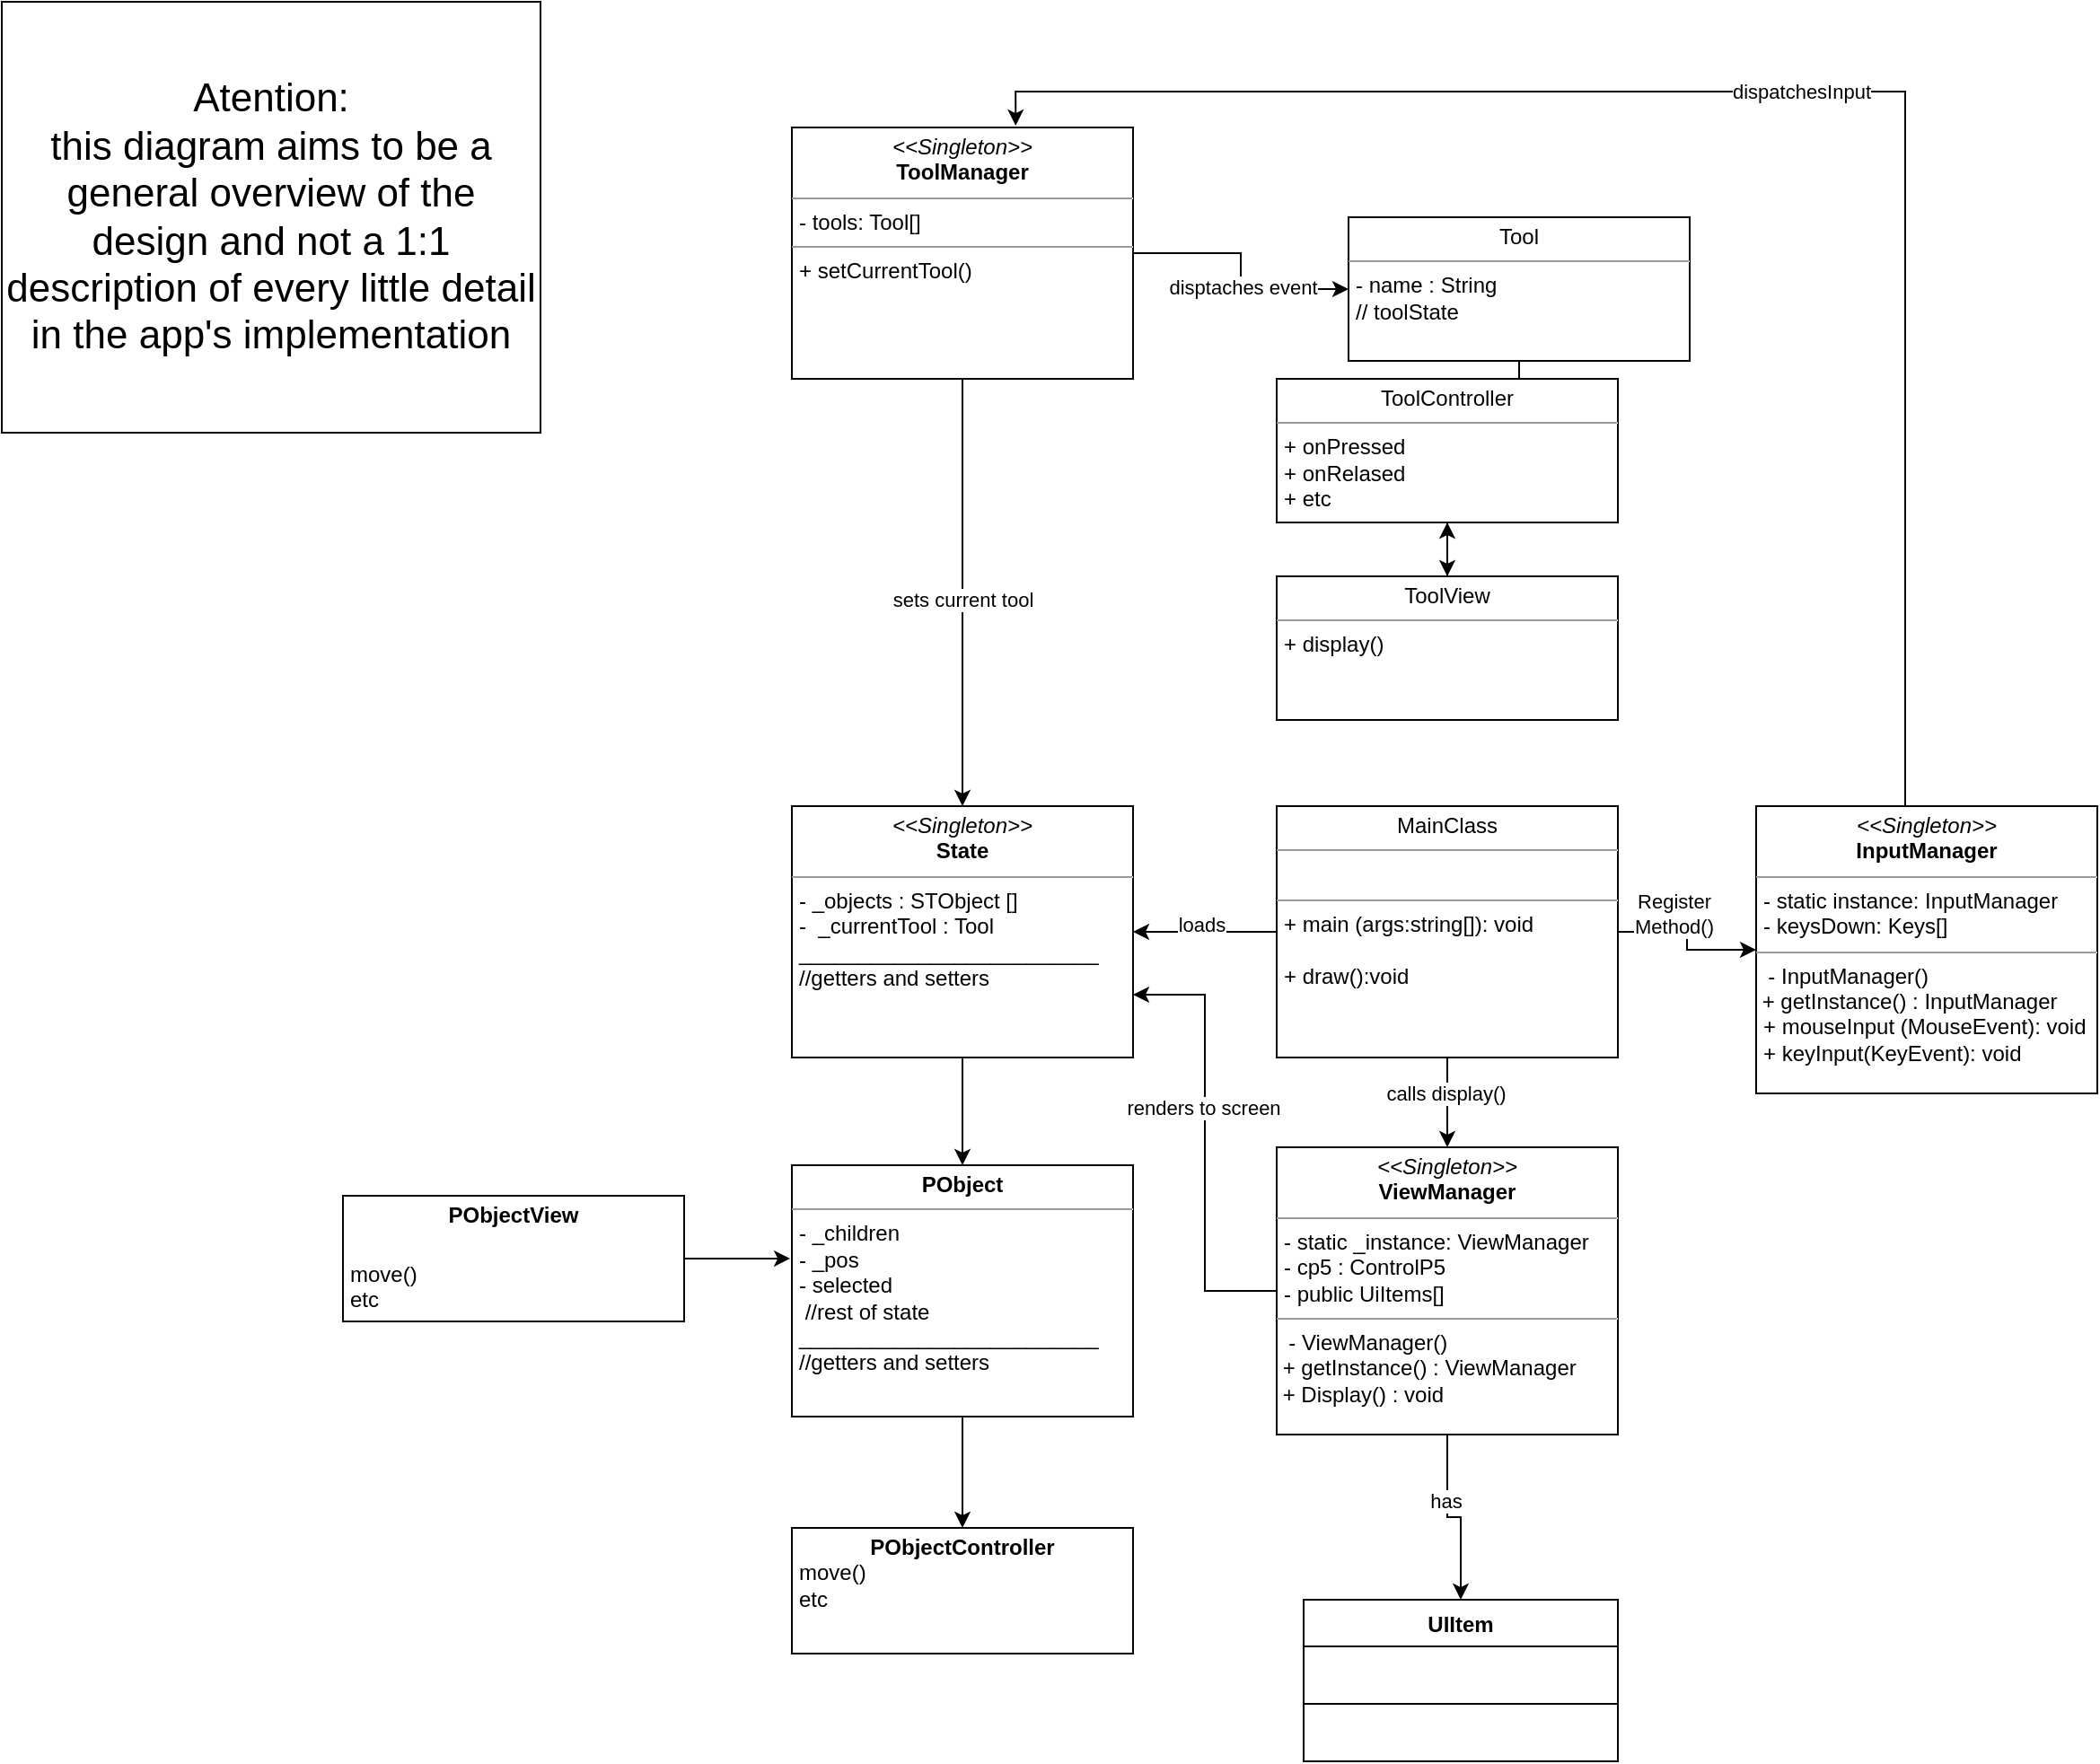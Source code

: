 <mxfile version="21.3.2" type="github">
  <diagram name="Page-1" id="JgMWubzXlVjkS9HLqeEj">
    <mxGraphModel dx="2601" dy="2235" grid="1" gridSize="10" guides="1" tooltips="1" connect="1" arrows="1" fold="1" page="1" pageScale="1" pageWidth="827" pageHeight="1169" math="0" shadow="0">
      <root>
        <mxCell id="0" />
        <mxCell id="1" parent="0" />
        <mxCell id="kPr0rMO6ocW47x7S4vi6-56" value="dispatchesInput" style="edgeStyle=orthogonalEdgeStyle;rounded=0;orthogonalLoop=1;jettySize=auto;html=1;entryX=0.656;entryY=-0.007;entryDx=0;entryDy=0;entryPerimeter=0;" edge="1" parent="1" source="kPr0rMO6ocW47x7S4vi6-5" target="kPr0rMO6ocW47x7S4vi6-39">
          <mxGeometry relative="1" as="geometry">
            <Array as="points">
              <mxPoint x="720" y="-30" />
              <mxPoint x="225" y="-30" />
            </Array>
          </mxGeometry>
        </mxCell>
        <mxCell id="kPr0rMO6ocW47x7S4vi6-5" value="&lt;p style=&quot;margin:0px;margin-top:4px;text-align:center;&quot;&gt;&lt;i&gt;&amp;lt;&amp;lt;Singleton&amp;gt;&amp;gt;&lt;/i&gt;&lt;br&gt;&lt;b&gt;InputManager&lt;/b&gt;&lt;/p&gt;&lt;hr size=&quot;1&quot;&gt;&lt;p style=&quot;margin:0px;margin-left:4px;&quot;&gt;- static instance: InputManager&lt;br&gt;- keysDown: Keys[]&lt;/p&gt;&lt;hr size=&quot;1&quot;&gt;&amp;nbsp; - InputManager()&lt;br&gt;&amp;nbsp;+ getInstance() : InputManager&lt;br&gt;&lt;p style=&quot;margin:0px;margin-left:4px;&quot;&gt;+ mouseInput (MouseEvent): void&lt;br&gt;+ keyInput(KeyEvent): void&lt;/p&gt;" style="verticalAlign=top;align=left;overflow=fill;fontSize=12;fontFamily=Helvetica;html=1;whiteSpace=wrap;" vertex="1" parent="1">
          <mxGeometry x="637" y="368" width="190" height="160" as="geometry" />
        </mxCell>
        <mxCell id="kPr0rMO6ocW47x7S4vi6-11" style="edgeStyle=orthogonalEdgeStyle;rounded=0;orthogonalLoop=1;jettySize=auto;html=1;" edge="1" parent="1" source="kPr0rMO6ocW47x7S4vi6-10" target="kPr0rMO6ocW47x7S4vi6-5">
          <mxGeometry relative="1" as="geometry" />
        </mxCell>
        <mxCell id="kPr0rMO6ocW47x7S4vi6-12" value="Register&lt;br&gt;Method()" style="edgeLabel;html=1;align=center;verticalAlign=middle;resizable=0;points=[];" vertex="1" connectable="0" parent="kPr0rMO6ocW47x7S4vi6-11">
          <mxGeometry x="0.275" y="2" relative="1" as="geometry">
            <mxPoint x="-15" y="-18" as="offset" />
          </mxGeometry>
        </mxCell>
        <mxCell id="kPr0rMO6ocW47x7S4vi6-14" style="edgeStyle=orthogonalEdgeStyle;rounded=0;orthogonalLoop=1;jettySize=auto;html=1;" edge="1" parent="1" source="kPr0rMO6ocW47x7S4vi6-10" target="kPr0rMO6ocW47x7S4vi6-13">
          <mxGeometry relative="1" as="geometry" />
        </mxCell>
        <mxCell id="kPr0rMO6ocW47x7S4vi6-15" value="calls display()" style="edgeLabel;html=1;align=center;verticalAlign=middle;resizable=0;points=[];" vertex="1" connectable="0" parent="kPr0rMO6ocW47x7S4vi6-14">
          <mxGeometry x="-0.2" y="-1" relative="1" as="geometry">
            <mxPoint as="offset" />
          </mxGeometry>
        </mxCell>
        <mxCell id="kPr0rMO6ocW47x7S4vi6-37" style="edgeStyle=orthogonalEdgeStyle;rounded=0;orthogonalLoop=1;jettySize=auto;html=1;entryX=1;entryY=0.5;entryDx=0;entryDy=0;" edge="1" parent="1" source="kPr0rMO6ocW47x7S4vi6-10" target="kPr0rMO6ocW47x7S4vi6-33">
          <mxGeometry relative="1" as="geometry" />
        </mxCell>
        <mxCell id="kPr0rMO6ocW47x7S4vi6-38" value="loads" style="edgeLabel;html=1;align=center;verticalAlign=middle;resizable=0;points=[];" vertex="1" connectable="0" parent="kPr0rMO6ocW47x7S4vi6-37">
          <mxGeometry x="0.064" y="-4" relative="1" as="geometry">
            <mxPoint as="offset" />
          </mxGeometry>
        </mxCell>
        <mxCell id="kPr0rMO6ocW47x7S4vi6-10" value="&lt;p style=&quot;margin:0px;margin-top:4px;text-align:center;&quot;&gt;MainClass&lt;/p&gt;&lt;hr size=&quot;1&quot;&gt;&lt;p style=&quot;margin:0px;margin-left:4px;&quot;&gt;&lt;br&gt;&lt;/p&gt;&lt;hr size=&quot;1&quot;&gt;&lt;p style=&quot;margin:0px;margin-left:4px;&quot;&gt;+ main (args:string[]): void&lt;br&gt;&lt;br&gt;&lt;/p&gt;&lt;p style=&quot;margin:0px;margin-left:4px;&quot;&gt;+ draw():void&lt;/p&gt;" style="verticalAlign=top;align=left;overflow=fill;fontSize=12;fontFamily=Helvetica;html=1;whiteSpace=wrap;" vertex="1" parent="1">
          <mxGeometry x="370" y="368" width="190" height="140" as="geometry" />
        </mxCell>
        <mxCell id="kPr0rMO6ocW47x7S4vi6-24" style="edgeStyle=orthogonalEdgeStyle;rounded=0;orthogonalLoop=1;jettySize=auto;html=1;" edge="1" parent="1" source="kPr0rMO6ocW47x7S4vi6-13" target="kPr0rMO6ocW47x7S4vi6-20">
          <mxGeometry relative="1" as="geometry" />
        </mxCell>
        <mxCell id="kPr0rMO6ocW47x7S4vi6-26" value="has" style="edgeLabel;html=1;align=center;verticalAlign=middle;resizable=0;points=[];" vertex="1" connectable="0" parent="kPr0rMO6ocW47x7S4vi6-24">
          <mxGeometry x="-0.271" y="-1" relative="1" as="geometry">
            <mxPoint as="offset" />
          </mxGeometry>
        </mxCell>
        <mxCell id="kPr0rMO6ocW47x7S4vi6-70" style="edgeStyle=orthogonalEdgeStyle;rounded=0;orthogonalLoop=1;jettySize=auto;html=1;entryX=1;entryY=0.75;entryDx=0;entryDy=0;" edge="1" parent="1" source="kPr0rMO6ocW47x7S4vi6-13" target="kPr0rMO6ocW47x7S4vi6-33">
          <mxGeometry relative="1" as="geometry" />
        </mxCell>
        <mxCell id="kPr0rMO6ocW47x7S4vi6-71" value="renders to screen" style="edgeLabel;html=1;align=center;verticalAlign=middle;resizable=0;points=[];" vertex="1" connectable="0" parent="kPr0rMO6ocW47x7S4vi6-70">
          <mxGeometry x="0.173" y="1" relative="1" as="geometry">
            <mxPoint y="1" as="offset" />
          </mxGeometry>
        </mxCell>
        <mxCell id="kPr0rMO6ocW47x7S4vi6-13" value="&lt;p style=&quot;margin:0px;margin-top:4px;text-align:center;&quot;&gt;&lt;i&gt;&amp;lt;&amp;lt;Singleton&amp;gt;&amp;gt;&lt;/i&gt;&lt;br&gt;&lt;b&gt;ViewManager&lt;/b&gt;&lt;/p&gt;&lt;hr size=&quot;1&quot;&gt;&lt;p style=&quot;margin:0px;margin-left:4px;&quot;&gt;- static _instance: ViewManager&lt;/p&gt;&lt;p style=&quot;margin:0px;margin-left:4px;&quot;&gt;- cp5 : ControlP5&amp;nbsp;&lt;br&gt;- public UiItems[]&lt;/p&gt;&lt;hr size=&quot;1&quot;&gt;&amp;nbsp; - ViewManager()&lt;br&gt;&amp;nbsp;+ getInstance() : ViewManager&lt;br&gt;&lt;span style=&quot;background-color: initial;&quot;&gt;&amp;nbsp;+ Display() : void&amp;nbsp;&lt;/span&gt;" style="verticalAlign=top;align=left;overflow=fill;fontSize=12;fontFamily=Helvetica;html=1;whiteSpace=wrap;" vertex="1" parent="1">
          <mxGeometry x="370" y="558" width="190" height="160" as="geometry" />
        </mxCell>
        <mxCell id="kPr0rMO6ocW47x7S4vi6-20" value="UIItem" style="swimlane;fontStyle=1;align=center;verticalAlign=top;childLayout=stackLayout;horizontal=1;startSize=26;horizontalStack=0;resizeParent=1;resizeParentMax=0;resizeLast=0;collapsible=1;marginBottom=0;whiteSpace=wrap;html=1;" vertex="1" parent="1">
          <mxGeometry x="385" y="810" width="175" height="90" as="geometry" />
        </mxCell>
        <mxCell id="kPr0rMO6ocW47x7S4vi6-22" value="" style="line;strokeWidth=1;fillColor=none;align=left;verticalAlign=middle;spacingTop=-1;spacingLeft=3;spacingRight=3;rotatable=0;labelPosition=right;points=[];portConstraint=eastwest;strokeColor=inherit;" vertex="1" parent="kPr0rMO6ocW47x7S4vi6-20">
          <mxGeometry y="26" width="175" height="64" as="geometry" />
        </mxCell>
        <mxCell id="kPr0rMO6ocW47x7S4vi6-62" style="edgeStyle=orthogonalEdgeStyle;rounded=0;orthogonalLoop=1;jettySize=auto;html=1;" edge="1" parent="1" source="kPr0rMO6ocW47x7S4vi6-33" target="kPr0rMO6ocW47x7S4vi6-58">
          <mxGeometry relative="1" as="geometry" />
        </mxCell>
        <mxCell id="kPr0rMO6ocW47x7S4vi6-33" value="&lt;p style=&quot;margin:0px;margin-top:4px;text-align:center;&quot;&gt;&lt;i&gt;&amp;lt;&amp;lt;Singleton&amp;gt;&amp;gt;&lt;/i&gt;&lt;br&gt;&lt;b&gt;State&lt;/b&gt;&lt;/p&gt;&lt;hr size=&quot;1&quot;&gt;&lt;p style=&quot;margin:0px;margin-left:4px;&quot;&gt;- _objects : ST&lt;span style=&quot;background-color: initial;&quot;&gt;Object []&lt;/span&gt;&lt;/p&gt;&lt;p style=&quot;margin:0px;margin-left:4px;&quot;&gt;&lt;/p&gt;&lt;p style=&quot;margin:0px;margin-left:4px;&quot;&gt;-&amp;nbsp; _currentTool : Tool&lt;/p&gt;&lt;p style=&quot;margin:0px;margin-left:4px;&quot;&gt;_________________________&lt;/p&gt;&lt;p style=&quot;margin:0px;margin-left:4px;&quot;&gt;//getters and setters&lt;/p&gt;" style="verticalAlign=top;align=left;overflow=fill;fontSize=12;fontFamily=Helvetica;html=1;whiteSpace=wrap;" vertex="1" parent="1">
          <mxGeometry x="100" y="368" width="190" height="140" as="geometry" />
        </mxCell>
        <mxCell id="kPr0rMO6ocW47x7S4vi6-40" value="sets current tool&lt;br&gt;" style="edgeStyle=orthogonalEdgeStyle;rounded=0;orthogonalLoop=1;jettySize=auto;html=1;" edge="1" parent="1" source="kPr0rMO6ocW47x7S4vi6-39" target="kPr0rMO6ocW47x7S4vi6-33">
          <mxGeometry x="0.029" relative="1" as="geometry">
            <mxPoint as="offset" />
          </mxGeometry>
        </mxCell>
        <mxCell id="kPr0rMO6ocW47x7S4vi6-47" style="edgeStyle=orthogonalEdgeStyle;rounded=0;orthogonalLoop=1;jettySize=auto;html=1;entryX=0;entryY=0.5;entryDx=0;entryDy=0;" edge="1" parent="1" source="kPr0rMO6ocW47x7S4vi6-39" target="kPr0rMO6ocW47x7S4vi6-48">
          <mxGeometry relative="1" as="geometry">
            <mxPoint x="385" y="59" as="targetPoint" />
          </mxGeometry>
        </mxCell>
        <mxCell id="kPr0rMO6ocW47x7S4vi6-75" value="disptaches event&lt;br&gt;" style="edgeLabel;html=1;align=center;verticalAlign=middle;resizable=0;points=[];" vertex="1" connectable="0" parent="kPr0rMO6ocW47x7S4vi6-47">
          <mxGeometry x="0.154" y="1" relative="1" as="geometry">
            <mxPoint as="offset" />
          </mxGeometry>
        </mxCell>
        <mxCell id="kPr0rMO6ocW47x7S4vi6-39" value="&lt;p style=&quot;margin:0px;margin-top:4px;text-align:center;&quot;&gt;&lt;i&gt;&amp;lt;&amp;lt;Singleton&amp;gt;&amp;gt;&lt;/i&gt;&lt;br&gt;&lt;b&gt;ToolManager&lt;/b&gt;&lt;/p&gt;&lt;hr size=&quot;1&quot;&gt;&lt;p style=&quot;margin:0px;margin-left:4px;&quot;&gt;- tools: Tool[]&lt;br&gt;&lt;/p&gt;&lt;hr size=&quot;1&quot;&gt;&lt;p style=&quot;margin:0px;margin-left:4px;&quot;&gt;+ setCurrentTool()&lt;br&gt;&lt;/p&gt;&lt;p style=&quot;margin:0px;margin-left:4px;&quot;&gt;&lt;br&gt;&lt;/p&gt;" style="verticalAlign=top;align=left;overflow=fill;fontSize=12;fontFamily=Helvetica;html=1;whiteSpace=wrap;" vertex="1" parent="1">
          <mxGeometry x="100" y="-10" width="190" height="140" as="geometry" />
        </mxCell>
        <mxCell id="kPr0rMO6ocW47x7S4vi6-50" style="edgeStyle=orthogonalEdgeStyle;rounded=0;orthogonalLoop=1;jettySize=auto;html=1;" edge="1" parent="1" source="kPr0rMO6ocW47x7S4vi6-48" target="kPr0rMO6ocW47x7S4vi6-49">
          <mxGeometry relative="1" as="geometry" />
        </mxCell>
        <mxCell id="kPr0rMO6ocW47x7S4vi6-48" value="&lt;p style=&quot;margin:0px;margin-top:4px;text-align:center;&quot;&gt;Tool&lt;/p&gt;&lt;hr size=&quot;1&quot;&gt;&lt;p style=&quot;margin:0px;margin-left:4px;&quot;&gt;- name : String&lt;/p&gt;&lt;p style=&quot;margin:0px;margin-left:4px;&quot;&gt;// toolState&lt;/p&gt;&lt;p style=&quot;margin:0px;margin-left:4px;&quot;&gt;&lt;br&gt;&lt;/p&gt;" style="verticalAlign=top;align=left;overflow=fill;fontSize=12;fontFamily=Helvetica;html=1;whiteSpace=wrap;" vertex="1" parent="1">
          <mxGeometry x="410" y="40" width="190" height="80" as="geometry" />
        </mxCell>
        <mxCell id="kPr0rMO6ocW47x7S4vi6-54" style="edgeStyle=orthogonalEdgeStyle;rounded=0;orthogonalLoop=1;jettySize=auto;html=1;" edge="1" parent="1" source="kPr0rMO6ocW47x7S4vi6-49" target="kPr0rMO6ocW47x7S4vi6-53">
          <mxGeometry relative="1" as="geometry" />
        </mxCell>
        <mxCell id="kPr0rMO6ocW47x7S4vi6-49" value="&lt;p style=&quot;margin:0px;margin-top:4px;text-align:center;&quot;&gt;ToolController&lt;/p&gt;&lt;hr size=&quot;1&quot;&gt;&lt;p style=&quot;margin:0px;margin-left:4px;&quot;&gt;+ onPressed&lt;/p&gt;&lt;p style=&quot;margin:0px;margin-left:4px;&quot;&gt;+ onRelased&lt;/p&gt;&lt;p style=&quot;margin:0px;margin-left:4px;&quot;&gt;+ etc&lt;/p&gt;" style="verticalAlign=top;align=left;overflow=fill;fontSize=12;fontFamily=Helvetica;html=1;whiteSpace=wrap;" vertex="1" parent="1">
          <mxGeometry x="370" y="130" width="190" height="80" as="geometry" />
        </mxCell>
        <mxCell id="kPr0rMO6ocW47x7S4vi6-55" style="edgeStyle=orthogonalEdgeStyle;rounded=0;orthogonalLoop=1;jettySize=auto;html=1;" edge="1" parent="1" source="kPr0rMO6ocW47x7S4vi6-53" target="kPr0rMO6ocW47x7S4vi6-49">
          <mxGeometry relative="1" as="geometry" />
        </mxCell>
        <mxCell id="kPr0rMO6ocW47x7S4vi6-53" value="&lt;p style=&quot;margin:0px;margin-top:4px;text-align:center;&quot;&gt;ToolView&lt;/p&gt;&lt;hr size=&quot;1&quot;&gt;&lt;p style=&quot;margin:0px;margin-left:4px;&quot;&gt;+ display()&lt;/p&gt;" style="verticalAlign=top;align=left;overflow=fill;fontSize=12;fontFamily=Helvetica;html=1;whiteSpace=wrap;" vertex="1" parent="1">
          <mxGeometry x="370" y="240" width="190" height="80" as="geometry" />
        </mxCell>
        <mxCell id="kPr0rMO6ocW47x7S4vi6-67" value="" style="edgeStyle=orthogonalEdgeStyle;rounded=0;orthogonalLoop=1;jettySize=auto;html=1;" edge="1" parent="1" source="kPr0rMO6ocW47x7S4vi6-58" target="kPr0rMO6ocW47x7S4vi6-59">
          <mxGeometry relative="1" as="geometry" />
        </mxCell>
        <mxCell id="kPr0rMO6ocW47x7S4vi6-58" value="&lt;p style=&quot;margin:0px;margin-top:4px;text-align:center;&quot;&gt;&lt;b&gt;PObject&lt;/b&gt;&lt;/p&gt;&lt;hr size=&quot;1&quot;&gt;&lt;p style=&quot;margin:0px;margin-left:4px;&quot;&gt;- _children&lt;/p&gt;&lt;p style=&quot;margin:0px;margin-left:4px;&quot;&gt;&lt;/p&gt;&lt;p style=&quot;margin:0px;margin-left:4px;&quot;&gt;- _pos&lt;/p&gt;&lt;p style=&quot;margin:0px;margin-left:4px;&quot;&gt;- selected&lt;/p&gt;&lt;p style=&quot;margin:0px;margin-left:4px;&quot;&gt;&amp;nbsp;//rest of state&lt;/p&gt;&lt;p style=&quot;margin:0px;margin-left:4px;&quot;&gt;_________________________&lt;/p&gt;&lt;p style=&quot;margin:0px;margin-left:4px;&quot;&gt;//getters and setters&lt;/p&gt;" style="verticalAlign=top;align=left;overflow=fill;fontSize=12;fontFamily=Helvetica;html=1;whiteSpace=wrap;" vertex="1" parent="1">
          <mxGeometry x="100" y="568" width="190" height="140" as="geometry" />
        </mxCell>
        <mxCell id="kPr0rMO6ocW47x7S4vi6-59" value="&lt;p style=&quot;margin:0px;margin-top:4px;text-align:center;&quot;&gt;&lt;b&gt;PObjectController&lt;/b&gt;&lt;/p&gt;&lt;p style=&quot;margin:0px;margin-left:4px;&quot;&gt;move()&lt;/p&gt;&lt;p style=&quot;margin:0px;margin-left:4px;&quot;&gt;etc&lt;/p&gt;" style="verticalAlign=top;align=left;overflow=fill;fontSize=12;fontFamily=Helvetica;html=1;whiteSpace=wrap;" vertex="1" parent="1">
          <mxGeometry x="100" y="770" width="190" height="70" as="geometry" />
        </mxCell>
        <mxCell id="kPr0rMO6ocW47x7S4vi6-72" style="edgeStyle=orthogonalEdgeStyle;rounded=0;orthogonalLoop=1;jettySize=auto;html=1;entryX=-0.005;entryY=0.371;entryDx=0;entryDy=0;entryPerimeter=0;" edge="1" parent="1" source="kPr0rMO6ocW47x7S4vi6-69" target="kPr0rMO6ocW47x7S4vi6-58">
          <mxGeometry relative="1" as="geometry" />
        </mxCell>
        <mxCell id="kPr0rMO6ocW47x7S4vi6-69" value="&lt;p style=&quot;margin:0px;margin-top:4px;text-align:center;&quot;&gt;&lt;b&gt;PObjectView&lt;/b&gt;&lt;/p&gt;&lt;p style=&quot;margin:0px;margin-top:4px;text-align:center;&quot;&gt;&lt;b&gt;&lt;br&gt;&lt;/b&gt;&lt;/p&gt;&lt;p style=&quot;margin:0px;margin-left:4px;&quot;&gt;move()&lt;/p&gt;&lt;p style=&quot;margin:0px;margin-left:4px;&quot;&gt;etc&lt;/p&gt;" style="verticalAlign=top;align=left;overflow=fill;fontSize=12;fontFamily=Helvetica;html=1;whiteSpace=wrap;" vertex="1" parent="1">
          <mxGeometry x="-150" y="585" width="190" height="70" as="geometry" />
        </mxCell>
        <mxCell id="kPr0rMO6ocW47x7S4vi6-74" value="&lt;font style=&quot;font-size: 22px;&quot;&gt;Atention:&lt;br&gt;this diagram aims to be a general overview of the design and not a 1:1 description of every little detail in the app&#39;s implementation&lt;/font&gt;" style="html=1;whiteSpace=wrap;" vertex="1" parent="1">
          <mxGeometry x="-340" y="-80" width="300" height="240" as="geometry" />
        </mxCell>
      </root>
    </mxGraphModel>
  </diagram>
</mxfile>
